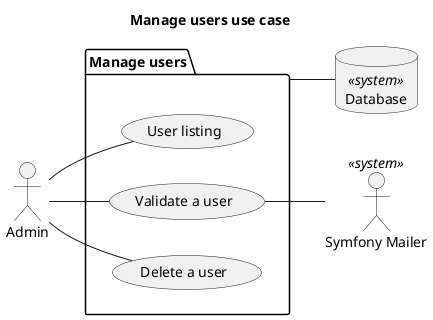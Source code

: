 @startuml
left to right direction

title Manage users use case

' Actors
actor Admin

'  <<system>>
Database Database <<system>>
actor "Symfony Mailer" as SymfonyMailer <<system>>

' Package definition
package "Manage users" as ManageUsersPackage {
    usecase "User listing" as UserListing
    usecase "Validate a user" as ValidateUser
    usecase "Delete a user" as DeleteUser
}

' Relations
Admin -- UserListing
Admin -- ValidateUser
Admin -- DeleteUser

ManageUsersPackage -- Database

ValidateUser -- SymfonyMailer

@enduml